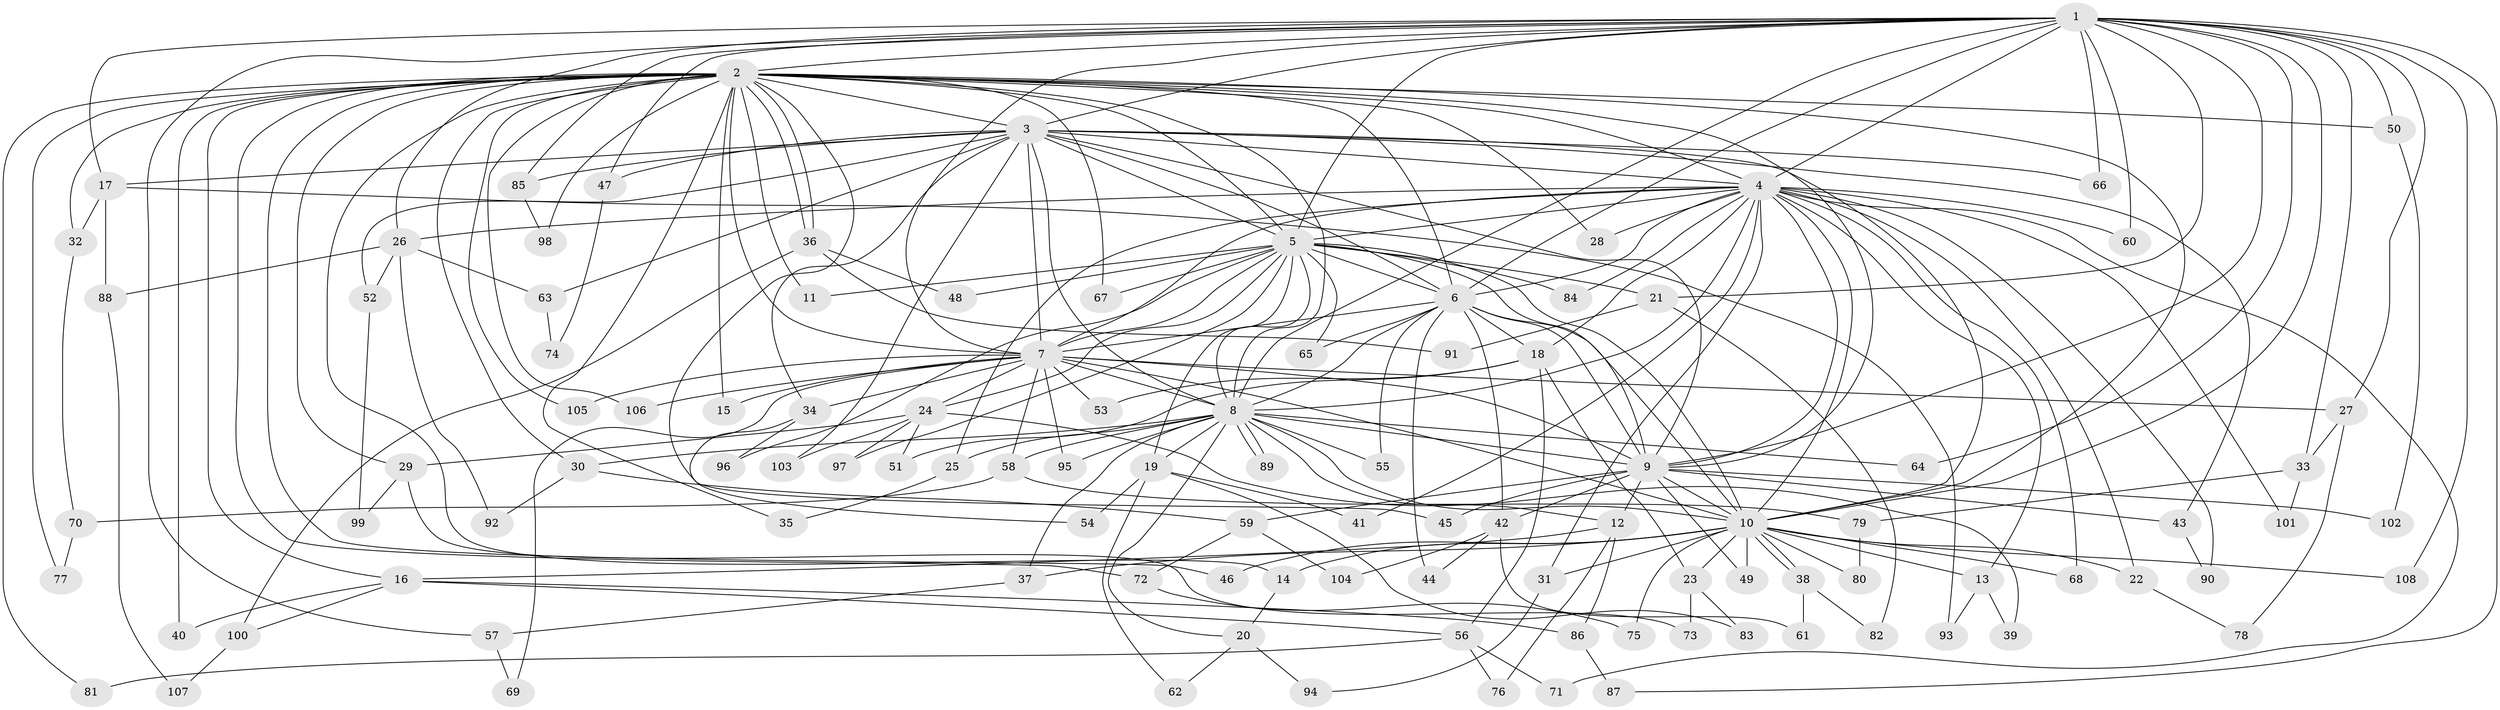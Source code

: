 // Generated by graph-tools (version 1.1) at 2025/35/03/09/25 02:35:07]
// undirected, 108 vertices, 241 edges
graph export_dot {
graph [start="1"]
  node [color=gray90,style=filled];
  1;
  2;
  3;
  4;
  5;
  6;
  7;
  8;
  9;
  10;
  11;
  12;
  13;
  14;
  15;
  16;
  17;
  18;
  19;
  20;
  21;
  22;
  23;
  24;
  25;
  26;
  27;
  28;
  29;
  30;
  31;
  32;
  33;
  34;
  35;
  36;
  37;
  38;
  39;
  40;
  41;
  42;
  43;
  44;
  45;
  46;
  47;
  48;
  49;
  50;
  51;
  52;
  53;
  54;
  55;
  56;
  57;
  58;
  59;
  60;
  61;
  62;
  63;
  64;
  65;
  66;
  67;
  68;
  69;
  70;
  71;
  72;
  73;
  74;
  75;
  76;
  77;
  78;
  79;
  80;
  81;
  82;
  83;
  84;
  85;
  86;
  87;
  88;
  89;
  90;
  91;
  92;
  93;
  94;
  95;
  96;
  97;
  98;
  99;
  100;
  101;
  102;
  103;
  104;
  105;
  106;
  107;
  108;
  1 -- 2;
  1 -- 3;
  1 -- 4;
  1 -- 5;
  1 -- 6;
  1 -- 7;
  1 -- 8;
  1 -- 9;
  1 -- 10;
  1 -- 17;
  1 -- 21;
  1 -- 26;
  1 -- 27;
  1 -- 33;
  1 -- 47;
  1 -- 50;
  1 -- 57;
  1 -- 60;
  1 -- 64;
  1 -- 66;
  1 -- 85;
  1 -- 87;
  1 -- 108;
  2 -- 3;
  2 -- 4;
  2 -- 5;
  2 -- 6;
  2 -- 7;
  2 -- 8;
  2 -- 9;
  2 -- 10;
  2 -- 11;
  2 -- 14;
  2 -- 15;
  2 -- 16;
  2 -- 28;
  2 -- 29;
  2 -- 30;
  2 -- 32;
  2 -- 35;
  2 -- 36;
  2 -- 36;
  2 -- 40;
  2 -- 45;
  2 -- 46;
  2 -- 50;
  2 -- 67;
  2 -- 72;
  2 -- 77;
  2 -- 81;
  2 -- 98;
  2 -- 105;
  2 -- 106;
  3 -- 4;
  3 -- 5;
  3 -- 6;
  3 -- 7;
  3 -- 8;
  3 -- 9;
  3 -- 10;
  3 -- 17;
  3 -- 34;
  3 -- 43;
  3 -- 47;
  3 -- 52;
  3 -- 63;
  3 -- 66;
  3 -- 85;
  3 -- 103;
  4 -- 5;
  4 -- 6;
  4 -- 7;
  4 -- 8;
  4 -- 9;
  4 -- 10;
  4 -- 13;
  4 -- 18;
  4 -- 22;
  4 -- 25;
  4 -- 26;
  4 -- 28;
  4 -- 31;
  4 -- 41;
  4 -- 60;
  4 -- 68;
  4 -- 71;
  4 -- 84;
  4 -- 90;
  4 -- 101;
  5 -- 6;
  5 -- 7;
  5 -- 8;
  5 -- 9;
  5 -- 10;
  5 -- 11;
  5 -- 19;
  5 -- 21;
  5 -- 24;
  5 -- 48;
  5 -- 65;
  5 -- 67;
  5 -- 84;
  5 -- 96;
  5 -- 97;
  6 -- 7;
  6 -- 8;
  6 -- 9;
  6 -- 10;
  6 -- 18;
  6 -- 42;
  6 -- 44;
  6 -- 55;
  6 -- 65;
  7 -- 8;
  7 -- 9;
  7 -- 10;
  7 -- 15;
  7 -- 24;
  7 -- 27;
  7 -- 34;
  7 -- 53;
  7 -- 58;
  7 -- 69;
  7 -- 95;
  7 -- 105;
  7 -- 106;
  8 -- 9;
  8 -- 10;
  8 -- 12;
  8 -- 19;
  8 -- 20;
  8 -- 25;
  8 -- 30;
  8 -- 37;
  8 -- 55;
  8 -- 58;
  8 -- 64;
  8 -- 89;
  8 -- 89;
  8 -- 95;
  9 -- 10;
  9 -- 12;
  9 -- 42;
  9 -- 43;
  9 -- 45;
  9 -- 49;
  9 -- 59;
  9 -- 102;
  10 -- 13;
  10 -- 14;
  10 -- 22;
  10 -- 23;
  10 -- 31;
  10 -- 37;
  10 -- 38;
  10 -- 38;
  10 -- 46;
  10 -- 49;
  10 -- 68;
  10 -- 75;
  10 -- 80;
  10 -- 108;
  12 -- 16;
  12 -- 76;
  12 -- 86;
  13 -- 39;
  13 -- 93;
  14 -- 20;
  16 -- 40;
  16 -- 56;
  16 -- 86;
  16 -- 100;
  17 -- 32;
  17 -- 88;
  17 -- 93;
  18 -- 23;
  18 -- 51;
  18 -- 53;
  18 -- 56;
  19 -- 41;
  19 -- 54;
  19 -- 62;
  19 -- 83;
  20 -- 62;
  20 -- 94;
  21 -- 82;
  21 -- 91;
  22 -- 78;
  23 -- 73;
  23 -- 83;
  24 -- 29;
  24 -- 39;
  24 -- 51;
  24 -- 97;
  24 -- 103;
  25 -- 35;
  26 -- 52;
  26 -- 63;
  26 -- 88;
  26 -- 92;
  27 -- 33;
  27 -- 78;
  29 -- 73;
  29 -- 99;
  30 -- 59;
  30 -- 92;
  31 -- 94;
  32 -- 70;
  33 -- 79;
  33 -- 101;
  34 -- 54;
  34 -- 96;
  36 -- 48;
  36 -- 91;
  36 -- 100;
  37 -- 57;
  38 -- 61;
  38 -- 82;
  42 -- 44;
  42 -- 61;
  42 -- 104;
  43 -- 90;
  47 -- 74;
  50 -- 102;
  52 -- 99;
  56 -- 71;
  56 -- 76;
  56 -- 81;
  57 -- 69;
  58 -- 70;
  58 -- 79;
  59 -- 72;
  59 -- 104;
  63 -- 74;
  70 -- 77;
  72 -- 75;
  79 -- 80;
  85 -- 98;
  86 -- 87;
  88 -- 107;
  100 -- 107;
}
